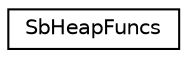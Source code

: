 digraph "Graphical Class Hierarchy"
{
 // LATEX_PDF_SIZE
  edge [fontname="Helvetica",fontsize="10",labelfontname="Helvetica",labelfontsize="10"];
  node [fontname="Helvetica",fontsize="10",shape=record];
  rankdir="LR";
  Node0 [label="SbHeapFuncs",height=0.2,width=0.4,color="black", fillcolor="white", style="filled",URL="$structSbHeapFuncs.html",tooltip="The SbHeapFuncs struct is used to specify functions on heap elements."];
}
